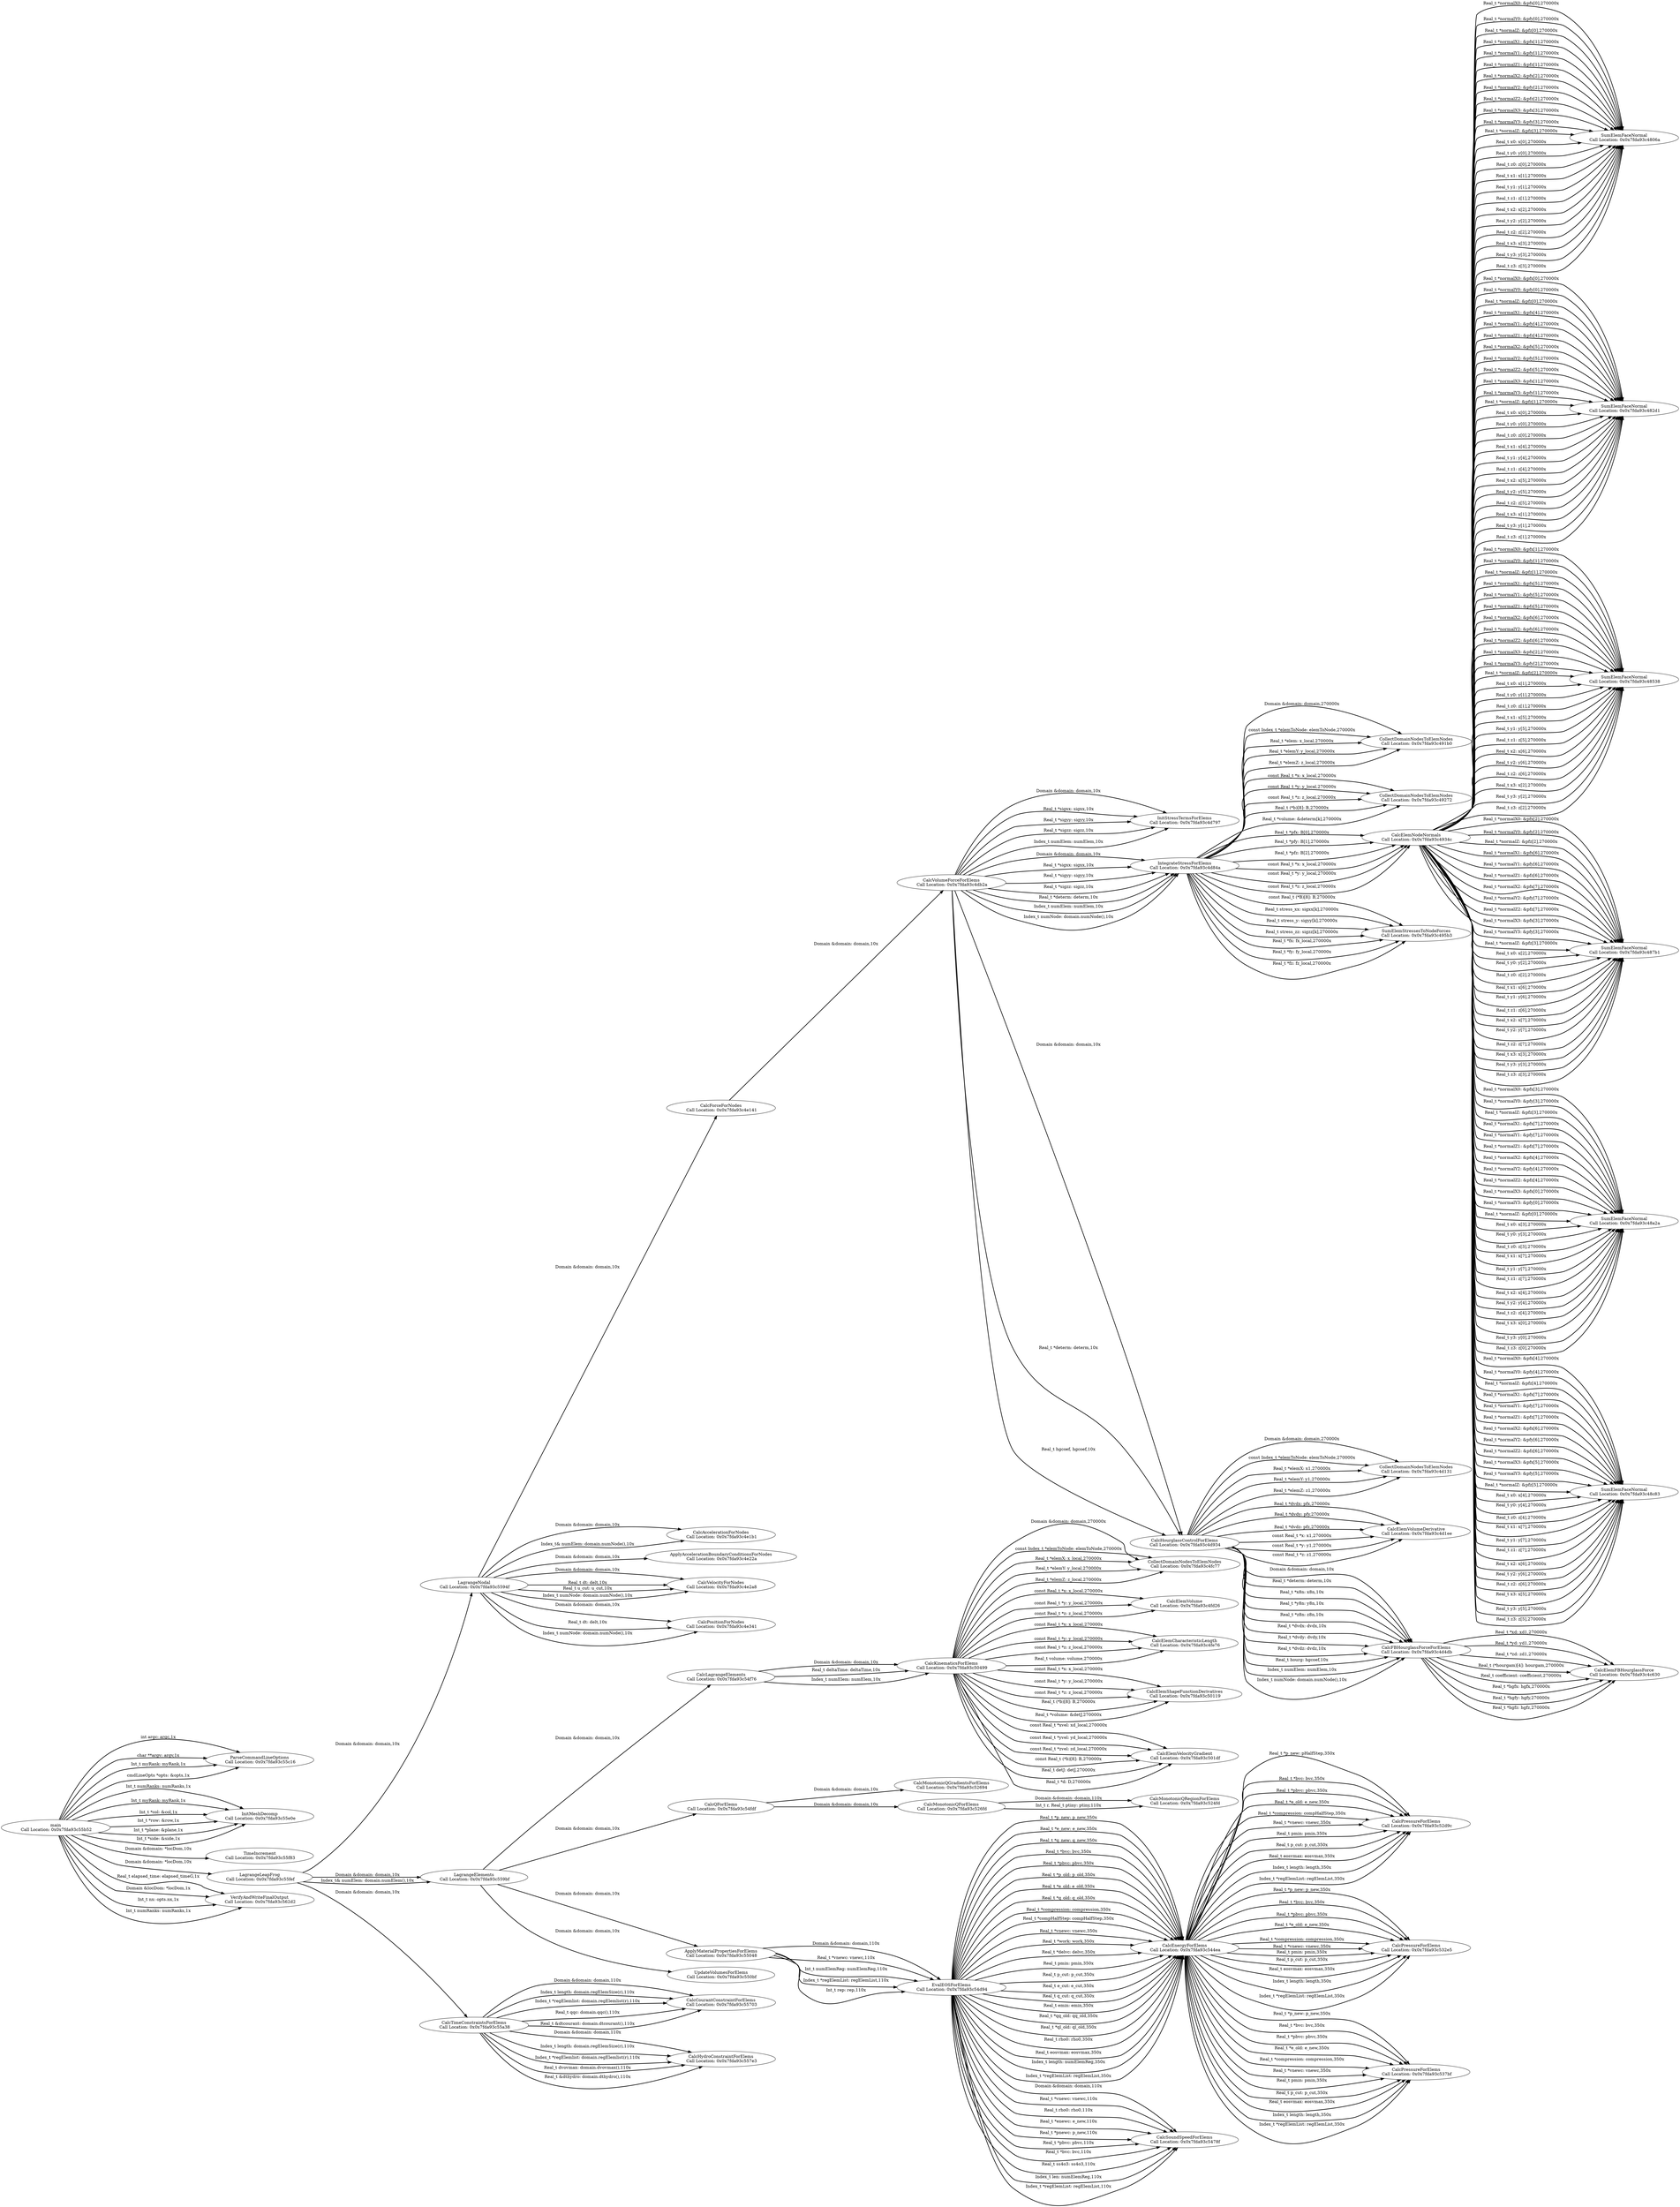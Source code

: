 digraph ContextTree {
rankdir="LR"
main0x7ffff2170eb0[label="main\n Call Location: 0x0x7fda93c55b52"];
main0x7ffff2170eb0 -> ParseCommandLineOptions0x7ffff2170fd0[style=bold, label=" int argc: argc,1x"];
main0x7ffff2170eb0 -> ParseCommandLineOptions0x7ffff2170fd0[style=bold, label=" char **argv: argv,1x"];
main0x7ffff2170eb0 -> ParseCommandLineOptions0x7ffff2170fd0[style=bold, label=" Int_t myRank: myRank,1x"];
main0x7ffff2170eb0 -> ParseCommandLineOptions0x7ffff2170fd0[style=bold, label=" cmdLineOpts *opts: &opts,1x"];
main0x7ffff2170eb0 -> InitMeshDecomp0x7ffff2172250[style=bold, label=" Int_t numRanks: numRanks,1x"];
main0x7ffff2170eb0 -> InitMeshDecomp0x7ffff2172250[style=bold, label=" Int_t myRank: myRank,1x"];
main0x7ffff2170eb0 -> InitMeshDecomp0x7ffff2172250[style=bold, label=" Int_t *col: &col,1x"];
main0x7ffff2170eb0 -> InitMeshDecomp0x7ffff2172250[style=bold, label=" Int_t *row: &row,1x"];
main0x7ffff2170eb0 -> InitMeshDecomp0x7ffff2172250[style=bold, label=" Int_t *plane: &plane,1x"];
main0x7ffff2170eb0 -> InitMeshDecomp0x7ffff2172250[style=bold, label=" Int_t *side: &side,1x"];
main0x7ffff2170eb0 -> TimeIncrement0x7ffff2262ef0[style=bold, label=" Domain &domain: *locDom,10x"];
main0x7ffff2170eb0 -> LagrangeLeapFrog0x7ffff2262fe0[style=bold, label=" Domain &domain: *locDom,10x"];
main0x7ffff2170eb0 -> VerifyAndWriteFinalOutput0x7ffff22d3360[style=bold, label=" Real_t elapsed_time: elapsed_timeG,1x"];
main0x7ffff2170eb0 -> VerifyAndWriteFinalOutput0x7ffff22d3360[style=bold, label=" Domain &locDom: *locDom,1x"];
main0x7ffff2170eb0 -> VerifyAndWriteFinalOutput0x7ffff22d3360[style=bold, label=" Int_t nx: opts.nx,1x"];
main0x7ffff2170eb0 -> VerifyAndWriteFinalOutput0x7ffff22d3360[style=bold, label=" Int_t numRanks: numRanks,1x"];
ParseCommandLineOptions0x7ffff2170fd0[label="ParseCommandLineOptions\n Call Location: 0x0x7fda93c55c16"];
InitMeshDecomp0x7ffff2172250[label="InitMeshDecomp\n Call Location: 0x0x7fda93c55e0e"];
TimeIncrement0x7ffff2262ef0[label="TimeIncrement\n Call Location: 0x0x7fda93c55f83"];
LagrangeLeapFrog0x7ffff2262fe0[label="LagrangeLeapFrog\n Call Location: 0x0x7fda93c55fef"];
LagrangeLeapFrog0x7ffff2262fe0 -> LagrangeNodal0x7ffff2263120[style=bold, label=" Domain &domain: domain,10x"];
LagrangeLeapFrog0x7ffff2262fe0 -> LagrangeElements0x7ffff22688d0[style=bold, label=" Domain &domain: domain,10x"];
LagrangeLeapFrog0x7ffff2262fe0 -> LagrangeElements0x7ffff22688d0[style=bold, label=" Index_t& numElem: domain.numElem(),10x"];
LagrangeLeapFrog0x7ffff2262fe0 -> CalcTimeConstraintsForElems0x7ffff22d2d60[style=bold, label=" Domain &domain: domain,10x"];
LagrangeNodal0x7ffff2263120[label="LagrangeNodal\n Call Location: 0x0x7fda93c5594f"];
LagrangeNodal0x7ffff2263120 -> CalcForceForNodes0x7ffff2263220[style=bold, label=" Domain &domain: domain,10x"];
LagrangeNodal0x7ffff2263120 -> CalcAccelerationForNodes0x7ffff2268280[style=bold, label=" Domain &domain: domain,10x"];
LagrangeNodal0x7ffff2263120 -> CalcAccelerationForNodes0x7ffff2268280[style=bold, label=" Index_t& numElem: domain.numNode(),10x"];
LagrangeNodal0x7ffff2263120 -> ApplyAccelerationBoundaryConditionsForNodes0x7ffff2268430[style=bold, label=" Domain &domain: domain,10x"];
LagrangeNodal0x7ffff2263120 -> CalcVelocityForNodes0x7ffff2268550[style=bold, label=" Domain &domain: domain,10x"];
LagrangeNodal0x7ffff2263120 -> CalcVelocityForNodes0x7ffff2268550[style=bold, label=" Real_t dt: delt,10x"];
LagrangeNodal0x7ffff2263120 -> CalcVelocityForNodes0x7ffff2268550[style=bold, label=" Real_t u_cut: u_cut,10x"];
LagrangeNodal0x7ffff2263120 -> CalcVelocityForNodes0x7ffff2268550[style=bold, label=" Index_t numNode: domain.numNode(),10x"];
LagrangeNodal0x7ffff2263120 -> CalcPositionForNodes0x7ffff2268700[style=bold, label=" Domain &domain: domain,10x"];
LagrangeNodal0x7ffff2263120 -> CalcPositionForNodes0x7ffff2268700[style=bold, label=" Real_t dt: delt,10x"];
LagrangeNodal0x7ffff2263120 -> CalcPositionForNodes0x7ffff2268700[style=bold, label=" Index_t numNode: domain.numNode(),10x"];
CalcForceForNodes0x7ffff2263220[label="CalcForceForNodes\n Call Location: 0x0x7fda93c4e141"];
CalcForceForNodes0x7ffff2263220 -> CalcVolumeForceForElems0x7ffff2263380[style=bold, label=" Domain &domain: domain,10x"];
CalcVolumeForceForElems0x7ffff2263380[label="CalcVolumeForceForElems\n Call Location: 0x0x7fda93c4db2a"];
CalcVolumeForceForElems0x7ffff2263380 -> InitStressTermsForElems0x7ffff22634e0[style=bold, label=" Domain &domain: domain,10x"];
CalcVolumeForceForElems0x7ffff2263380 -> InitStressTermsForElems0x7ffff22634e0[style=bold, label=" Real_t *sigxx: sigxx,10x"];
CalcVolumeForceForElems0x7ffff2263380 -> InitStressTermsForElems0x7ffff22634e0[style=bold, label=" Real_t *sigyy: sigyy,10x"];
CalcVolumeForceForElems0x7ffff2263380 -> InitStressTermsForElems0x7ffff22634e0[style=bold, label=" Real_t *sigzz: sigzz,10x"];
CalcVolumeForceForElems0x7ffff2263380 -> InitStressTermsForElems0x7ffff22634e0[style=bold, label=" Index_t numElem: numElem,10x"];
CalcVolumeForceForElems0x7ffff2263380 -> IntegrateStressForElems0x7ffff2263830[style=bold, label=" Domain &domain: domain,10x"];
CalcVolumeForceForElems0x7ffff2263380 -> IntegrateStressForElems0x7ffff2263830[style=bold, label=" Real_t *sigxx: sigxx,10x"];
CalcVolumeForceForElems0x7ffff2263380 -> IntegrateStressForElems0x7ffff2263830[style=bold, label=" Real_t *sigyy: sigyy,10x"];
CalcVolumeForceForElems0x7ffff2263380 -> IntegrateStressForElems0x7ffff2263830[style=bold, label=" Real_t *sigzz: sigzz,10x"];
CalcVolumeForceForElems0x7ffff2263380 -> IntegrateStressForElems0x7ffff2263830[style=bold, label=" Real_t *determ: determ,10x"];
CalcVolumeForceForElems0x7ffff2263380 -> IntegrateStressForElems0x7ffff2263830[style=bold, label=" Index_t numElem: numElem,10x"];
CalcVolumeForceForElems0x7ffff2263380 -> IntegrateStressForElems0x7ffff2263830[style=bold, label=" Index_t numNode: domain.numNode(),10x"];
CalcVolumeForceForElems0x7ffff2263380 -> CalcHourglassControlForElems0x7ffff2267630[style=bold, label=" Domain &domain: domain,10x"];
CalcVolumeForceForElems0x7ffff2263380 -> CalcHourglassControlForElems0x7ffff2267630[style=bold, label=" Real_t *determ: determ,10x"];
CalcVolumeForceForElems0x7ffff2263380 -> CalcHourglassControlForElems0x7ffff2267630[style=bold, label=" Real_t hgcoef, hgcoef,10x"];
InitStressTermsForElems0x7ffff22634e0[label="InitStressTermsForElems\n Call Location: 0x0x7fda93c4d797"];
IntegrateStressForElems0x7ffff2263830[label="IntegrateStressForElems\n Call Location: 0x0x7fda93c4d84a"];
IntegrateStressForElems0x7ffff2263830 -> CollectDomainNodesToElemNodes0x7ffff2263bf0[style=bold, label=" Domain &domain: domain,270000x"];
IntegrateStressForElems0x7ffff2263830 -> CollectDomainNodesToElemNodes0x7ffff2263bf0[style=bold, label=" const Index_t *elemToNode: elemToNode,270000x"];
IntegrateStressForElems0x7ffff2263830 -> CollectDomainNodesToElemNodes0x7ffff2263bf0[style=bold, label=" Real_t *elem: x_local,270000x"];
IntegrateStressForElems0x7ffff2263830 -> CollectDomainNodesToElemNodes0x7ffff2263bf0[style=bold, label=" Real_t *elemY: y_local,270000x"];
IntegrateStressForElems0x7ffff2263830 -> CollectDomainNodesToElemNodes0x7ffff2263bf0[style=bold, label=" Real_t *elemZ: z_local,270000x"];
IntegrateStressForElems0x7ffff2263830 -> CollectDomainNodesToElemNodes0x7ffff2263ed0[style=bold, label=" const Real_t *x: x_local,270000x"];
IntegrateStressForElems0x7ffff2263830 -> CollectDomainNodesToElemNodes0x7ffff2263ed0[style=bold, label=" const Real_t *y: y_local,270000x"];
IntegrateStressForElems0x7ffff2263830 -> CollectDomainNodesToElemNodes0x7ffff2263ed0[style=bold, label=" const Real_t *z: z_local,270000x"];
IntegrateStressForElems0x7ffff2263830 -> CollectDomainNodesToElemNodes0x7ffff2263ed0[style=bold, label=" Real_t (*b)[8]: B,270000x"];
IntegrateStressForElems0x7ffff2263830 -> CollectDomainNodesToElemNodes0x7ffff2263ed0[style=bold, label=" Real_t *volume: &determ[k],270000x"];
IntegrateStressForElems0x7ffff2263830 -> CalcElemNodeNormals0x7ffff22641a0[style=bold, label=" Real_t *pfx: B[0],270000x"];
IntegrateStressForElems0x7ffff2263830 -> CalcElemNodeNormals0x7ffff22641a0[style=bold, label=" Real_t *pfy: B[1],270000x"];
IntegrateStressForElems0x7ffff2263830 -> CalcElemNodeNormals0x7ffff22641a0[style=bold, label=" Real_t *pfz: B[2],270000x"];
IntegrateStressForElems0x7ffff2263830 -> CalcElemNodeNormals0x7ffff22641a0[style=bold, label=" const Real_t *x: x_local,270000x"];
IntegrateStressForElems0x7ffff2263830 -> CalcElemNodeNormals0x7ffff22641a0[style=bold, label=" const Real_t *y: y_local,270000x"];
IntegrateStressForElems0x7ffff2263830 -> CalcElemNodeNormals0x7ffff22641a0[style=bold, label=" const Real_t *z: z_local,270000x"];
IntegrateStressForElems0x7ffff2263830 -> SumElemStressesToNodeForces0x7ffff2267470[style=bold, label=" const Real_t (*B)[8]: B,270000x"];
IntegrateStressForElems0x7ffff2263830 -> SumElemStressesToNodeForces0x7ffff2267470[style=bold, label=" Real_t stress_xx: sigxx[k],270000x"];
IntegrateStressForElems0x7ffff2263830 -> SumElemStressesToNodeForces0x7ffff2267470[style=bold, label=" Real_t stress_y: sigyy[k],270000x"];
IntegrateStressForElems0x7ffff2263830 -> SumElemStressesToNodeForces0x7ffff2267470[style=bold, label=" Real_t stress_zz: sigzz[k],270000x"];
IntegrateStressForElems0x7ffff2263830 -> SumElemStressesToNodeForces0x7ffff2267470[style=bold, label=" Real_t *fx: fx_local,270000x"];
IntegrateStressForElems0x7ffff2263830 -> SumElemStressesToNodeForces0x7ffff2267470[style=bold, label=" Real_t *fy: fy_local,270000x"];
IntegrateStressForElems0x7ffff2263830 -> SumElemStressesToNodeForces0x7ffff2267470[style=bold, label=" Real_t *fz: fz_local,270000x"];
CollectDomainNodesToElemNodes0x7ffff2263bf0[label="CollectDomainNodesToElemNodes\n Call Location: 0x0x7fda93c491b0"];
CollectDomainNodesToElemNodes0x7ffff2263ed0[label="CollectDomainNodesToElemNodes\n Call Location: 0x0x7fda93c49272"];
CalcElemNodeNormals0x7ffff22641a0[label="CalcElemNodeNormals\n Call Location: 0x0x7fda93c4934c"];
CalcElemNodeNormals0x7ffff22641a0 -> SumElemFaceNormal0x7ffff2264460[style=bold, label=" Real_t *normalX0: &pfx[0],270000x"];
CalcElemNodeNormals0x7ffff22641a0 -> SumElemFaceNormal0x7ffff2264460[style=bold, label=" Real_t *normalY0: &pfy[0],270000x"];
CalcElemNodeNormals0x7ffff22641a0 -> SumElemFaceNormal0x7ffff2264460[style=bold, label=" Real_t *normalZ: &pfz[0],270000x"];
CalcElemNodeNormals0x7ffff22641a0 -> SumElemFaceNormal0x7ffff2264460[style=bold, label=" Real_t *normalX1: &pfx[1],270000x"];
CalcElemNodeNormals0x7ffff22641a0 -> SumElemFaceNormal0x7ffff2264460[style=bold, label=" Real_t *normalY1: &pfy[1],270000x"];
CalcElemNodeNormals0x7ffff22641a0 -> SumElemFaceNormal0x7ffff2264460[style=bold, label=" Real_t *normalZ1: &pfz[1],270000x"];
CalcElemNodeNormals0x7ffff22641a0 -> SumElemFaceNormal0x7ffff2264460[style=bold, label=" Real_t *normalX2: &pfx[2],270000x"];
CalcElemNodeNormals0x7ffff22641a0 -> SumElemFaceNormal0x7ffff2264460[style=bold, label=" Real_t *normalY2: &pfy[2],270000x"];
CalcElemNodeNormals0x7ffff22641a0 -> SumElemFaceNormal0x7ffff2264460[style=bold, label=" Real_t *normalZ2: &pfz[2],270000x"];
CalcElemNodeNormals0x7ffff22641a0 -> SumElemFaceNormal0x7ffff2264460[style=bold, label=" Real_t *normalX3: &pfx[3],270000x"];
CalcElemNodeNormals0x7ffff22641a0 -> SumElemFaceNormal0x7ffff2264460[style=bold, label=" Real_t *normalY3: &pfy[3],270000x"];
CalcElemNodeNormals0x7ffff22641a0 -> SumElemFaceNormal0x7ffff2264460[style=bold, label=" Real_t *normalZ: &pfz[3],270000x"];
CalcElemNodeNormals0x7ffff22641a0 -> SumElemFaceNormal0x7ffff2264460[style=bold, label=" Real_t x0: x[0],270000x"];
CalcElemNodeNormals0x7ffff22641a0 -> SumElemFaceNormal0x7ffff2264460[style=bold, label=" Real_t y0: y[0],270000x"];
CalcElemNodeNormals0x7ffff22641a0 -> SumElemFaceNormal0x7ffff2264460[style=bold, label=" Real_t z0: z[0],270000x"];
CalcElemNodeNormals0x7ffff22641a0 -> SumElemFaceNormal0x7ffff2264460[style=bold, label=" Real_t x1: x[1],270000x"];
CalcElemNodeNormals0x7ffff22641a0 -> SumElemFaceNormal0x7ffff2264460[style=bold, label=" Real_t y1: y[1],270000x"];
CalcElemNodeNormals0x7ffff22641a0 -> SumElemFaceNormal0x7ffff2264460[style=bold, label=" Real_t z1: z[1],270000x"];
CalcElemNodeNormals0x7ffff22641a0 -> SumElemFaceNormal0x7ffff2264460[style=bold, label=" Real_t x2: x[2],270000x"];
CalcElemNodeNormals0x7ffff22641a0 -> SumElemFaceNormal0x7ffff2264460[style=bold, label=" Real_t y2: y[2],270000x"];
CalcElemNodeNormals0x7ffff22641a0 -> SumElemFaceNormal0x7ffff2264460[style=bold, label=" Real_t z2: z[2],270000x"];
CalcElemNodeNormals0x7ffff22641a0 -> SumElemFaceNormal0x7ffff2264460[style=bold, label=" Real_t x3: x[3],270000x"];
CalcElemNodeNormals0x7ffff22641a0 -> SumElemFaceNormal0x7ffff2264460[style=bold, label=" Real_t y3: y[3],270000x"];
CalcElemNodeNormals0x7ffff22641a0 -> SumElemFaceNormal0x7ffff2264460[style=bold, label=" Real_t z3: z[3],270000x"];
CalcElemNodeNormals0x7ffff22641a0 -> SumElemFaceNormal0x7ffff2264ef0[style=bold, label=" Real_t *normalX0: &pfx[0],270000x"];
CalcElemNodeNormals0x7ffff22641a0 -> SumElemFaceNormal0x7ffff2264ef0[style=bold, label=" Real_t *normalY0: &pfy[0],270000x"];
CalcElemNodeNormals0x7ffff22641a0 -> SumElemFaceNormal0x7ffff2264ef0[style=bold, label=" Real_t *normalZ: &pfz[0],270000x"];
CalcElemNodeNormals0x7ffff22641a0 -> SumElemFaceNormal0x7ffff2264ef0[style=bold, label=" Real_t *normalX1: &pfx[4],270000x"];
CalcElemNodeNormals0x7ffff22641a0 -> SumElemFaceNormal0x7ffff2264ef0[style=bold, label=" Real_t *normalY1: &pfy[4],270000x"];
CalcElemNodeNormals0x7ffff22641a0 -> SumElemFaceNormal0x7ffff2264ef0[style=bold, label=" Real_t *normalZ1: &pfz[4],270000x"];
CalcElemNodeNormals0x7ffff22641a0 -> SumElemFaceNormal0x7ffff2264ef0[style=bold, label=" Real_t *normalX2: &pfx[5],270000x"];
CalcElemNodeNormals0x7ffff22641a0 -> SumElemFaceNormal0x7ffff2264ef0[style=bold, label=" Real_t *normalY2: &pfy[5],270000x"];
CalcElemNodeNormals0x7ffff22641a0 -> SumElemFaceNormal0x7ffff2264ef0[style=bold, label=" Real_t *normalZ2: &pfz[5],270000x"];
CalcElemNodeNormals0x7ffff22641a0 -> SumElemFaceNormal0x7ffff2264ef0[style=bold, label=" Real_t *normalX3: &pfx[1],270000x"];
CalcElemNodeNormals0x7ffff22641a0 -> SumElemFaceNormal0x7ffff2264ef0[style=bold, label=" Real_t *normalY3: &pfy[1],270000x"];
CalcElemNodeNormals0x7ffff22641a0 -> SumElemFaceNormal0x7ffff2264ef0[style=bold, label=" Real_t *normalZ: &pfz[1],270000x"];
CalcElemNodeNormals0x7ffff22641a0 -> SumElemFaceNormal0x7ffff2264ef0[style=bold, label=" Real_t x0: x[0],270000x"];
CalcElemNodeNormals0x7ffff22641a0 -> SumElemFaceNormal0x7ffff2264ef0[style=bold, label=" Real_t y0: y[0],270000x"];
CalcElemNodeNormals0x7ffff22641a0 -> SumElemFaceNormal0x7ffff2264ef0[style=bold, label=" Real_t z0: z[0],270000x"];
CalcElemNodeNormals0x7ffff22641a0 -> SumElemFaceNormal0x7ffff2264ef0[style=bold, label=" Real_t x1: x[4],270000x"];
CalcElemNodeNormals0x7ffff22641a0 -> SumElemFaceNormal0x7ffff2264ef0[style=bold, label=" Real_t y1: y[4],270000x"];
CalcElemNodeNormals0x7ffff22641a0 -> SumElemFaceNormal0x7ffff2264ef0[style=bold, label=" Real_t z1: z[4],270000x"];
CalcElemNodeNormals0x7ffff22641a0 -> SumElemFaceNormal0x7ffff2264ef0[style=bold, label=" Real_t x2: x[5],270000x"];
CalcElemNodeNormals0x7ffff22641a0 -> SumElemFaceNormal0x7ffff2264ef0[style=bold, label=" Real_t y2: y[5],270000x"];
CalcElemNodeNormals0x7ffff22641a0 -> SumElemFaceNormal0x7ffff2264ef0[style=bold, label=" Real_t z2: z[5],270000x"];
CalcElemNodeNormals0x7ffff22641a0 -> SumElemFaceNormal0x7ffff2264ef0[style=bold, label=" Real_t x3: x[1],270000x"];
CalcElemNodeNormals0x7ffff22641a0 -> SumElemFaceNormal0x7ffff2264ef0[style=bold, label=" Real_t y3: y[1],270000x"];
CalcElemNodeNormals0x7ffff22641a0 -> SumElemFaceNormal0x7ffff2264ef0[style=bold, label=" Real_t z3: z[1],270000x"];
CalcElemNodeNormals0x7ffff22641a0 -> SumElemFaceNormal0x7ffff2265630[style=bold, label=" Real_t *normalX0: &pfx[1],270000x"];
CalcElemNodeNormals0x7ffff22641a0 -> SumElemFaceNormal0x7ffff2265630[style=bold, label=" Real_t *normalY0: &pfy[1],270000x"];
CalcElemNodeNormals0x7ffff22641a0 -> SumElemFaceNormal0x7ffff2265630[style=bold, label=" Real_t *normalZ: &pfz[1],270000x"];
CalcElemNodeNormals0x7ffff22641a0 -> SumElemFaceNormal0x7ffff2265630[style=bold, label=" Real_t *normalX1: &pfx[5],270000x"];
CalcElemNodeNormals0x7ffff22641a0 -> SumElemFaceNormal0x7ffff2265630[style=bold, label=" Real_t *normalY1: &pfy[5],270000x"];
CalcElemNodeNormals0x7ffff22641a0 -> SumElemFaceNormal0x7ffff2265630[style=bold, label=" Real_t *normalZ1: &pfz[5],270000x"];
CalcElemNodeNormals0x7ffff22641a0 -> SumElemFaceNormal0x7ffff2265630[style=bold, label=" Real_t *normalX2: &pfx[6],270000x"];
CalcElemNodeNormals0x7ffff22641a0 -> SumElemFaceNormal0x7ffff2265630[style=bold, label=" Real_t *normalY2: &pfy[6],270000x"];
CalcElemNodeNormals0x7ffff22641a0 -> SumElemFaceNormal0x7ffff2265630[style=bold, label=" Real_t *normalZ2: &pfz[6],270000x"];
CalcElemNodeNormals0x7ffff22641a0 -> SumElemFaceNormal0x7ffff2265630[style=bold, label=" Real_t *normalX3: &pfx[2],270000x"];
CalcElemNodeNormals0x7ffff22641a0 -> SumElemFaceNormal0x7ffff2265630[style=bold, label=" Real_t *normalY3: &pfy[2],270000x"];
CalcElemNodeNormals0x7ffff22641a0 -> SumElemFaceNormal0x7ffff2265630[style=bold, label=" Real_t *normalZ: &pfz[2],270000x"];
CalcElemNodeNormals0x7ffff22641a0 -> SumElemFaceNormal0x7ffff2265630[style=bold, label=" Real_t x0: x[1],270000x"];
CalcElemNodeNormals0x7ffff22641a0 -> SumElemFaceNormal0x7ffff2265630[style=bold, label=" Real_t y0: y[1],270000x"];
CalcElemNodeNormals0x7ffff22641a0 -> SumElemFaceNormal0x7ffff2265630[style=bold, label=" Real_t z0: z[1],270000x"];
CalcElemNodeNormals0x7ffff22641a0 -> SumElemFaceNormal0x7ffff2265630[style=bold, label=" Real_t x1: x[5],270000x"];
CalcElemNodeNormals0x7ffff22641a0 -> SumElemFaceNormal0x7ffff2265630[style=bold, label=" Real_t y1: y[5],270000x"];
CalcElemNodeNormals0x7ffff22641a0 -> SumElemFaceNormal0x7ffff2265630[style=bold, label=" Real_t z1: z[5],270000x"];
CalcElemNodeNormals0x7ffff22641a0 -> SumElemFaceNormal0x7ffff2265630[style=bold, label=" Real_t x2: x[6],270000x"];
CalcElemNodeNormals0x7ffff22641a0 -> SumElemFaceNormal0x7ffff2265630[style=bold, label=" Real_t y2: y[6],270000x"];
CalcElemNodeNormals0x7ffff22641a0 -> SumElemFaceNormal0x7ffff2265630[style=bold, label=" Real_t z2: z[6],270000x"];
CalcElemNodeNormals0x7ffff22641a0 -> SumElemFaceNormal0x7ffff2265630[style=bold, label=" Real_t x3: x[2],270000x"];
CalcElemNodeNormals0x7ffff22641a0 -> SumElemFaceNormal0x7ffff2265630[style=bold, label=" Real_t y3: y[2],270000x"];
CalcElemNodeNormals0x7ffff22641a0 -> SumElemFaceNormal0x7ffff2265630[style=bold, label=" Real_t z3: z[2],270000x"];
CalcElemNodeNormals0x7ffff22641a0 -> SumElemFaceNormal0x7ffff2265d70[style=bold, label=" Real_t *normalX0: &pfx[2],270000x"];
CalcElemNodeNormals0x7ffff22641a0 -> SumElemFaceNormal0x7ffff2265d70[style=bold, label=" Real_t *normalY0: &pfy[2],270000x"];
CalcElemNodeNormals0x7ffff22641a0 -> SumElemFaceNormal0x7ffff2265d70[style=bold, label=" Real_t *normalZ: &pfz[2],270000x"];
CalcElemNodeNormals0x7ffff22641a0 -> SumElemFaceNormal0x7ffff2265d70[style=bold, label=" Real_t *normalX1: &pfx[6],270000x"];
CalcElemNodeNormals0x7ffff22641a0 -> SumElemFaceNormal0x7ffff2265d70[style=bold, label=" Real_t *normalY1: &pfy[6],270000x"];
CalcElemNodeNormals0x7ffff22641a0 -> SumElemFaceNormal0x7ffff2265d70[style=bold, label=" Real_t *normalZ1: &pfz[6],270000x"];
CalcElemNodeNormals0x7ffff22641a0 -> SumElemFaceNormal0x7ffff2265d70[style=bold, label=" Real_t *normalX2: &pfx[7],270000x"];
CalcElemNodeNormals0x7ffff22641a0 -> SumElemFaceNormal0x7ffff2265d70[style=bold, label=" Real_t *normalY2: &pfy[7],270000x"];
CalcElemNodeNormals0x7ffff22641a0 -> SumElemFaceNormal0x7ffff2265d70[style=bold, label=" Real_t *normalZ2: &pfz[7],270000x"];
CalcElemNodeNormals0x7ffff22641a0 -> SumElemFaceNormal0x7ffff2265d70[style=bold, label=" Real_t *normalX3: &pfx[3],270000x"];
CalcElemNodeNormals0x7ffff22641a0 -> SumElemFaceNormal0x7ffff2265d70[style=bold, label=" Real_t *normalY3: &pfy[3],270000x"];
CalcElemNodeNormals0x7ffff22641a0 -> SumElemFaceNormal0x7ffff2265d70[style=bold, label=" Real_t *normalZ: &pfz[3],270000x"];
CalcElemNodeNormals0x7ffff22641a0 -> SumElemFaceNormal0x7ffff2265d70[style=bold, label=" Real_t x0: x[2],270000x"];
CalcElemNodeNormals0x7ffff22641a0 -> SumElemFaceNormal0x7ffff2265d70[style=bold, label=" Real_t y0: y[2],270000x"];
CalcElemNodeNormals0x7ffff22641a0 -> SumElemFaceNormal0x7ffff2265d70[style=bold, label=" Real_t z0: z[2],270000x"];
CalcElemNodeNormals0x7ffff22641a0 -> SumElemFaceNormal0x7ffff2265d70[style=bold, label=" Real_t x1: x[6],270000x"];
CalcElemNodeNormals0x7ffff22641a0 -> SumElemFaceNormal0x7ffff2265d70[style=bold, label=" Real_t y1: y[6],270000x"];
CalcElemNodeNormals0x7ffff22641a0 -> SumElemFaceNormal0x7ffff2265d70[style=bold, label=" Real_t z1: z[6],270000x"];
CalcElemNodeNormals0x7ffff22641a0 -> SumElemFaceNormal0x7ffff2265d70[style=bold, label=" Real_t x2: x[7],270000x"];
CalcElemNodeNormals0x7ffff22641a0 -> SumElemFaceNormal0x7ffff2265d70[style=bold, label=" Real_t y2: y[7],270000x"];
CalcElemNodeNormals0x7ffff22641a0 -> SumElemFaceNormal0x7ffff2265d70[style=bold, label=" Real_t z2: z[7],270000x"];
CalcElemNodeNormals0x7ffff22641a0 -> SumElemFaceNormal0x7ffff2265d70[style=bold, label=" Real_t x3: x[3],270000x"];
CalcElemNodeNormals0x7ffff22641a0 -> SumElemFaceNormal0x7ffff2265d70[style=bold, label=" Real_t y3: y[3],270000x"];
CalcElemNodeNormals0x7ffff22641a0 -> SumElemFaceNormal0x7ffff2265d70[style=bold, label=" Real_t z3: z[3],270000x"];
CalcElemNodeNormals0x7ffff22641a0 -> SumElemFaceNormal0x7ffff22664e0[style=bold, label=" Real_t *normalX0: &pfx[3],270000x"];
CalcElemNodeNormals0x7ffff22641a0 -> SumElemFaceNormal0x7ffff22664e0[style=bold, label=" Real_t *normalY0: &pfy[3],270000x"];
CalcElemNodeNormals0x7ffff22641a0 -> SumElemFaceNormal0x7ffff22664e0[style=bold, label=" Real_t *normalZ: &pfz[3],270000x"];
CalcElemNodeNormals0x7ffff22641a0 -> SumElemFaceNormal0x7ffff22664e0[style=bold, label=" Real_t *normalX1: &pfx[7],270000x"];
CalcElemNodeNormals0x7ffff22641a0 -> SumElemFaceNormal0x7ffff22664e0[style=bold, label=" Real_t *normalY1: &pfy[7],270000x"];
CalcElemNodeNormals0x7ffff22641a0 -> SumElemFaceNormal0x7ffff22664e0[style=bold, label=" Real_t *normalZ1: &pfz[7],270000x"];
CalcElemNodeNormals0x7ffff22641a0 -> SumElemFaceNormal0x7ffff22664e0[style=bold, label=" Real_t *normalX2: &pfx[4],270000x"];
CalcElemNodeNormals0x7ffff22641a0 -> SumElemFaceNormal0x7ffff22664e0[style=bold, label=" Real_t *normalY2: &pfy[4],270000x"];
CalcElemNodeNormals0x7ffff22641a0 -> SumElemFaceNormal0x7ffff22664e0[style=bold, label=" Real_t *normalZ2: &pfz[4],270000x"];
CalcElemNodeNormals0x7ffff22641a0 -> SumElemFaceNormal0x7ffff22664e0[style=bold, label=" Real_t *normalX3: &pfx[0],270000x"];
CalcElemNodeNormals0x7ffff22641a0 -> SumElemFaceNormal0x7ffff22664e0[style=bold, label=" Real_t *normalY3: &pfy[0],270000x"];
CalcElemNodeNormals0x7ffff22641a0 -> SumElemFaceNormal0x7ffff22664e0[style=bold, label=" Real_t *normalZ: &pfz[0],270000x"];
CalcElemNodeNormals0x7ffff22641a0 -> SumElemFaceNormal0x7ffff22664e0[style=bold, label=" Real_t x0: x[3],270000x"];
CalcElemNodeNormals0x7ffff22641a0 -> SumElemFaceNormal0x7ffff22664e0[style=bold, label=" Real_t y0: y[3],270000x"];
CalcElemNodeNormals0x7ffff22641a0 -> SumElemFaceNormal0x7ffff22664e0[style=bold, label=" Real_t z0: z[3],270000x"];
CalcElemNodeNormals0x7ffff22641a0 -> SumElemFaceNormal0x7ffff22664e0[style=bold, label=" Real_t x1: x[7],270000x"];
CalcElemNodeNormals0x7ffff22641a0 -> SumElemFaceNormal0x7ffff22664e0[style=bold, label=" Real_t y1: y[7],270000x"];
CalcElemNodeNormals0x7ffff22641a0 -> SumElemFaceNormal0x7ffff22664e0[style=bold, label=" Real_t z1: z[7],270000x"];
CalcElemNodeNormals0x7ffff22641a0 -> SumElemFaceNormal0x7ffff22664e0[style=bold, label=" Real_t x2: x[4],270000x"];
CalcElemNodeNormals0x7ffff22641a0 -> SumElemFaceNormal0x7ffff22664e0[style=bold, label=" Real_t y2: y[4],270000x"];
CalcElemNodeNormals0x7ffff22641a0 -> SumElemFaceNormal0x7ffff22664e0[style=bold, label=" Real_t z2: z[4],270000x"];
CalcElemNodeNormals0x7ffff22641a0 -> SumElemFaceNormal0x7ffff22664e0[style=bold, label=" Real_t x3: x[0],270000x"];
CalcElemNodeNormals0x7ffff22641a0 -> SumElemFaceNormal0x7ffff22664e0[style=bold, label=" Real_t y3: y[0],270000x"];
CalcElemNodeNormals0x7ffff22641a0 -> SumElemFaceNormal0x7ffff22664e0[style=bold, label=" Real_t z3: z[0],270000x"];
CalcElemNodeNormals0x7ffff22641a0 -> SumElemFaceNormal0x7ffff2266d30[style=bold, label=" Real_t *normalX0: &pfx[4],270000x"];
CalcElemNodeNormals0x7ffff22641a0 -> SumElemFaceNormal0x7ffff2266d30[style=bold, label=" Real_t *normalY0: &pfy[4],270000x"];
CalcElemNodeNormals0x7ffff22641a0 -> SumElemFaceNormal0x7ffff2266d30[style=bold, label=" Real_t *normalZ: &pfz[4],270000x"];
CalcElemNodeNormals0x7ffff22641a0 -> SumElemFaceNormal0x7ffff2266d30[style=bold, label=" Real_t *normalX1: &pfx[7],270000x"];
CalcElemNodeNormals0x7ffff22641a0 -> SumElemFaceNormal0x7ffff2266d30[style=bold, label=" Real_t *normalY1: &pfy[7],270000x"];
CalcElemNodeNormals0x7ffff22641a0 -> SumElemFaceNormal0x7ffff2266d30[style=bold, label=" Real_t *normalZ1: &pfz[7],270000x"];
CalcElemNodeNormals0x7ffff22641a0 -> SumElemFaceNormal0x7ffff2266d30[style=bold, label=" Real_t *normalX2: &pfx[6],270000x"];
CalcElemNodeNormals0x7ffff22641a0 -> SumElemFaceNormal0x7ffff2266d30[style=bold, label=" Real_t *normalY2: &pfy[6],270000x"];
CalcElemNodeNormals0x7ffff22641a0 -> SumElemFaceNormal0x7ffff2266d30[style=bold, label=" Real_t *normalZ2: &pfz[6],270000x"];
CalcElemNodeNormals0x7ffff22641a0 -> SumElemFaceNormal0x7ffff2266d30[style=bold, label=" Real_t *normalX3: &pfx[5],270000x"];
CalcElemNodeNormals0x7ffff22641a0 -> SumElemFaceNormal0x7ffff2266d30[style=bold, label=" Real_t *normalY3: &pfy[5],270000x"];
CalcElemNodeNormals0x7ffff22641a0 -> SumElemFaceNormal0x7ffff2266d30[style=bold, label=" Real_t *normalZ: &pfz[5],270000x"];
CalcElemNodeNormals0x7ffff22641a0 -> SumElemFaceNormal0x7ffff2266d30[style=bold, label=" Real_t x0: x[4],270000x"];
CalcElemNodeNormals0x7ffff22641a0 -> SumElemFaceNormal0x7ffff2266d30[style=bold, label=" Real_t y0: y[4],270000x"];
CalcElemNodeNormals0x7ffff22641a0 -> SumElemFaceNormal0x7ffff2266d30[style=bold, label=" Real_t z0: z[4],270000x"];
CalcElemNodeNormals0x7ffff22641a0 -> SumElemFaceNormal0x7ffff2266d30[style=bold, label=" Real_t x1: x[7],270000x"];
CalcElemNodeNormals0x7ffff22641a0 -> SumElemFaceNormal0x7ffff2266d30[style=bold, label=" Real_t y1: y[7],270000x"];
CalcElemNodeNormals0x7ffff22641a0 -> SumElemFaceNormal0x7ffff2266d30[style=bold, label=" Real_t z1: z[7],270000x"];
CalcElemNodeNormals0x7ffff22641a0 -> SumElemFaceNormal0x7ffff2266d30[style=bold, label=" Real_t x2: x[6],270000x"];
CalcElemNodeNormals0x7ffff22641a0 -> SumElemFaceNormal0x7ffff2266d30[style=bold, label=" Real_t y2: y[6],270000x"];
CalcElemNodeNormals0x7ffff22641a0 -> SumElemFaceNormal0x7ffff2266d30[style=bold, label=" Real_t z2: z[6],270000x"];
CalcElemNodeNormals0x7ffff22641a0 -> SumElemFaceNormal0x7ffff2266d30[style=bold, label=" Real_t x3: x[5],270000x"];
CalcElemNodeNormals0x7ffff22641a0 -> SumElemFaceNormal0x7ffff2266d30[style=bold, label=" Real_t y3: y[5],270000x"];
CalcElemNodeNormals0x7ffff22641a0 -> SumElemFaceNormal0x7ffff2266d30[style=bold, label=" Real_t z3: z[5],270000x"];
SumElemFaceNormal0x7ffff2264460[label="SumElemFaceNormal\n Call Location: 0x0x7fda93c4806a"];
SumElemFaceNormal0x7ffff2264ef0[label="SumElemFaceNormal\n Call Location: 0x0x7fda93c482d1"];
SumElemFaceNormal0x7ffff2265630[label="SumElemFaceNormal\n Call Location: 0x0x7fda93c48538"];
SumElemFaceNormal0x7ffff2265d70[label="SumElemFaceNormal\n Call Location: 0x0x7fda93c487b1"];
SumElemFaceNormal0x7ffff22664e0[label="SumElemFaceNormal\n Call Location: 0x0x7fda93c48a2a"];
SumElemFaceNormal0x7ffff2266d30[label="SumElemFaceNormal\n Call Location: 0x0x7fda93c48c83"];
SumElemStressesToNodeForces0x7ffff2267470[label="SumElemStressesToNodeForces\n Call Location: 0x0x7fda93c495b3"];
CalcHourglassControlForElems0x7ffff2267630[label="CalcHourglassControlForElems\n Call Location: 0x0x7fda93c4d934"];
CalcHourglassControlForElems0x7ffff2267630 -> CollectDomainNodesToElemNodes0x7ffff22677b0[style=bold, label=" Domain &domain: domain,270000x"];
CalcHourglassControlForElems0x7ffff2267630 -> CollectDomainNodesToElemNodes0x7ffff22677b0[style=bold, label=" const Index_t *elemToNode: elemToNode,270000x"];
CalcHourglassControlForElems0x7ffff2267630 -> CollectDomainNodesToElemNodes0x7ffff22677b0[style=bold, label=" Real_t *elemX: x1,270000x"];
CalcHourglassControlForElems0x7ffff2267630 -> CollectDomainNodesToElemNodes0x7ffff22677b0[style=bold, label=" Real_t *elemY: y1,270000x"];
CalcHourglassControlForElems0x7ffff2267630 -> CollectDomainNodesToElemNodes0x7ffff22677b0[style=bold, label=" Real_t *elemZ: z1,270000x"];
CalcHourglassControlForElems0x7ffff2267630 -> CalcElemVolumeDerivative0x7ffff2267a90[style=bold, label=" Real_t *dvdx: pfx,270000x"];
CalcHourglassControlForElems0x7ffff2267630 -> CalcElemVolumeDerivative0x7ffff2267a90[style=bold, label=" Real_t *dvdy: pfy,270000x"];
CalcHourglassControlForElems0x7ffff2267630 -> CalcElemVolumeDerivative0x7ffff2267a90[style=bold, label=" Real_t *dvdz: pfz,270000x"];
CalcHourglassControlForElems0x7ffff2267630 -> CalcElemVolumeDerivative0x7ffff2267a90[style=bold, label=" const Real_t *x: x1,270000x"];
CalcHourglassControlForElems0x7ffff2267630 -> CalcElemVolumeDerivative0x7ffff2267a90[style=bold, label=" const Real_t *y: y1,270000x"];
CalcHourglassControlForElems0x7ffff2267630 -> CalcElemVolumeDerivative0x7ffff2267a90[style=bold, label=" const Real_t *z: z1,270000x"];
CalcHourglassControlForElems0x7ffff2267630 -> CalcFBHourglassForceForElems0x7ffff2267d20[style=bold, label=" Domain &domain: domain,10x"];
CalcHourglassControlForElems0x7ffff2267630 -> CalcFBHourglassForceForElems0x7ffff2267d20[style=bold, label=" Real_t *determ: determ,10x"];
CalcHourglassControlForElems0x7ffff2267630 -> CalcFBHourglassForceForElems0x7ffff2267d20[style=bold, label=" Real_t *x8n: x8n,10x"];
CalcHourglassControlForElems0x7ffff2267630 -> CalcFBHourglassForceForElems0x7ffff2267d20[style=bold, label=" Real_t *y8n: y8n,10x"];
CalcHourglassControlForElems0x7ffff2267630 -> CalcFBHourglassForceForElems0x7ffff2267d20[style=bold, label=" Real_t *z8n: z8n,10x"];
CalcHourglassControlForElems0x7ffff2267630 -> CalcFBHourglassForceForElems0x7ffff2267d20[style=bold, label=" Real_t *dvdx: dvdx,10x"];
CalcHourglassControlForElems0x7ffff2267630 -> CalcFBHourglassForceForElems0x7ffff2267d20[style=bold, label=" Real_t *dvdy: dvdy,10x"];
CalcHourglassControlForElems0x7ffff2267630 -> CalcFBHourglassForceForElems0x7ffff2267d20[style=bold, label=" Real_t *dvdz: dvdz,10x"];
CalcHourglassControlForElems0x7ffff2267630 -> CalcFBHourglassForceForElems0x7ffff2267d20[style=bold, label=" Real_t hourg: hgcoef,10x"];
CalcHourglassControlForElems0x7ffff2267630 -> CalcFBHourglassForceForElems0x7ffff2267d20[style=bold, label=" Index_t numElem: numElem,10x"];
CalcHourglassControlForElems0x7ffff2267630 -> CalcFBHourglassForceForElems0x7ffff2267d20[style=bold, label=" Index_t numNode: domain.numNode(),10x"];
CollectDomainNodesToElemNodes0x7ffff22677b0[label="CollectDomainNodesToElemNodes\n Call Location: 0x0x7fda93c4d131"];
CalcElemVolumeDerivative0x7ffff2267a90[label="CalcElemVolumeDerivative\n Call Location: 0x0x7fda93c4d1ee"];
CalcFBHourglassForceForElems0x7ffff2267d20[label="CalcFBHourglassForceForElems\n Call Location: 0x0x7fda93c4d4db"];
CalcFBHourglassForceForElems0x7ffff2267d20 -> CalcElemFBHourglassForce0x7ffff22680d0[style=bold, label=" Real_t *xd: xd1,270000x"];
CalcFBHourglassForceForElems0x7ffff2267d20 -> CalcElemFBHourglassForce0x7ffff22680d0[style=bold, label=" Real_t *yd: yd1,270000x"];
CalcFBHourglassForceForElems0x7ffff2267d20 -> CalcElemFBHourglassForce0x7ffff22680d0[style=bold, label=" Real_t *zd: zd1,270000x"];
CalcFBHourglassForceForElems0x7ffff2267d20 -> CalcElemFBHourglassForce0x7ffff22680d0[style=bold, label=" Real_t (*hourgam)[4]: hourgam,270000x"];
CalcFBHourglassForceForElems0x7ffff2267d20 -> CalcElemFBHourglassForce0x7ffff22680d0[style=bold, label=" Real_t coefficient: coefficient,270000x"];
CalcFBHourglassForceForElems0x7ffff2267d20 -> CalcElemFBHourglassForce0x7ffff22680d0[style=bold, label=" Real_t *hgfx: hgfx,270000x"];
CalcFBHourglassForceForElems0x7ffff2267d20 -> CalcElemFBHourglassForce0x7ffff22680d0[style=bold, label=" Real_t *hgfy: hgfy,270000x"];
CalcFBHourglassForceForElems0x7ffff2267d20 -> CalcElemFBHourglassForce0x7ffff22680d0[style=bold, label=" Real_t *hgfz: hgfz,270000x"];
CalcElemFBHourglassForce0x7ffff22680d0[label="CalcElemFBHourglassForce\n Call Location: 0x0x7fda93c4c630"];
CalcAccelerationForNodes0x7ffff2268280[label="CalcAccelerationForNodes\n Call Location: 0x0x7fda93c4e1b1"];
ApplyAccelerationBoundaryConditionsForNodes0x7ffff2268430[label="ApplyAccelerationBoundaryConditionsForNodes\n Call Location: 0x0x7fda93c4e22a"];
CalcVelocityForNodes0x7ffff2268550[label="CalcVelocityForNodes\n Call Location: 0x0x7fda93c4e2a8"];
CalcPositionForNodes0x7ffff2268700[label="CalcPositionForNodes\n Call Location: 0x0x7fda93c4e341"];
LagrangeElements0x7ffff22688d0[label="LagrangeElements\n Call Location: 0x0x7fda93c559bf"];
LagrangeElements0x7ffff22688d0 -> CalcLagrangeElements0x7ffff2268a60[style=bold, label=" Domain &domain: domain,10x"];
LagrangeElements0x7ffff22688d0 -> CalcQForElems0x7ffff2268b40[style=bold, label=" Domain &domain: domain,10x"];
LagrangeElements0x7ffff22688d0 -> ApplyMaterialPropertiesForElems0x7ffff22d2840[style=bold, label=" Domain &domain: domain,10x"];
LagrangeElements0x7ffff22688d0 -> UpdateVolumesForElems0x7ffff22d2bf0[style=bold, label=" Domain &domain: domain,10x"];
CalcLagrangeElements0x7ffff2268a60[label="CalcLagrangeElements\n Call Location: 0x0x7fda93c54f76"];
CalcLagrangeElements0x7ffff2268a60 -> CalcKinematicsForElems0x7ffff2306ed0[style=bold, label=" Domain &domain: domain,10x"];
CalcLagrangeElements0x7ffff2268a60 -> CalcKinematicsForElems0x7ffff2306ed0[style=bold, label=" Real_t deltaTime: deltaTime,10x"];
CalcLagrangeElements0x7ffff2268a60 -> CalcKinematicsForElems0x7ffff2306ed0[style=bold, label=" Index_t numElem: numElem,10x"];
CalcKinematicsForElems0x7ffff2306ed0[label="CalcKinematicsForElems\n Call Location: 0x0x7fda93c50499"];
CalcKinematicsForElems0x7ffff2306ed0 -> CollectDomainNodesToElemNodes0x7ffff2307180[style=bold, label=" Domain &domain: domain,270000x"];
CalcKinematicsForElems0x7ffff2306ed0 -> CollectDomainNodesToElemNodes0x7ffff2307180[style=bold, label=" const Index_t *elemToNode: elemToNode,270000x"];
CalcKinematicsForElems0x7ffff2306ed0 -> CollectDomainNodesToElemNodes0x7ffff2307180[style=bold, label=" Real_t *elemX: x_local,270000x"];
CalcKinematicsForElems0x7ffff2306ed0 -> CollectDomainNodesToElemNodes0x7ffff2307180[style=bold, label=" Real_t *elemY: y_local,270000x"];
CalcKinematicsForElems0x7ffff2306ed0 -> CollectDomainNodesToElemNodes0x7ffff2307180[style=bold, label=" Real_t *elemZ: z_local,270000x"];
CalcKinematicsForElems0x7ffff2306ed0 -> CalcElemVolume0x7ffff2307720[style=bold, label=" const Real_t *x: x_local,270000x"];
CalcKinematicsForElems0x7ffff2306ed0 -> CalcElemVolume0x7ffff2307720[style=bold, label=" const Real_t *y: y_local,270000x"];
CalcKinematicsForElems0x7ffff2306ed0 -> CalcElemVolume0x7ffff2307720[style=bold, label=" const Real_t *z: z_local,270000x"];
CalcKinematicsForElems0x7ffff2306ed0 -> CalcElemCharacteristicLength0x7ffff2307840[style=bold, label=" const Real_t *x: x_local,270000x"];
CalcKinematicsForElems0x7ffff2306ed0 -> CalcElemCharacteristicLength0x7ffff2307840[style=bold, label=" const Real_t *y: y_local,270000x"];
CalcKinematicsForElems0x7ffff2306ed0 -> CalcElemCharacteristicLength0x7ffff2307840[style=bold, label=" const Real_t *z: z_local,270000x"];
CalcKinematicsForElems0x7ffff2306ed0 -> CalcElemCharacteristicLength0x7ffff2307840[style=bold, label=" Real_t volume: volume,270000x"];
CalcKinematicsForElems0x7ffff2306ed0 -> CalcElemShapeFunctionDerivatives0x7ffff2307aa0[style=bold, label=" const Real_t *x: x_local,270000x"];
CalcKinematicsForElems0x7ffff2306ed0 -> CalcElemShapeFunctionDerivatives0x7ffff2307aa0[style=bold, label=" const Real_t *y: y_local,270000x"];
CalcKinematicsForElems0x7ffff2306ed0 -> CalcElemShapeFunctionDerivatives0x7ffff2307aa0[style=bold, label=" const Real_t *z: z_local,270000x"];
CalcKinematicsForElems0x7ffff2306ed0 -> CalcElemShapeFunctionDerivatives0x7ffff2307aa0[style=bold, label=" Real_t (*b)[8]: B,270000x"];
CalcKinematicsForElems0x7ffff2306ed0 -> CalcElemShapeFunctionDerivatives0x7ffff2307aa0[style=bold, label=" Real_t *volume: &detJ,270000x"];
CalcKinematicsForElems0x7ffff2306ed0 -> CalcElemVelocityGradient0x7ffff2307cd0[style=bold, label=" const Real_t *xvel: xd_local,270000x"];
CalcKinematicsForElems0x7ffff2306ed0 -> CalcElemVelocityGradient0x7ffff2307cd0[style=bold, label=" const Real_t *yvel: yd_local,270000x"];
CalcKinematicsForElems0x7ffff2306ed0 -> CalcElemVelocityGradient0x7ffff2307cd0[style=bold, label=" const Real_t *zvel: zd_local,270000x"];
CalcKinematicsForElems0x7ffff2306ed0 -> CalcElemVelocityGradient0x7ffff2307cd0[style=bold, label=" const Real_t (*b)[8]: B,270000x"];
CalcKinematicsForElems0x7ffff2306ed0 -> CalcElemVelocityGradient0x7ffff2307cd0[style=bold, label=" Real_t detJ: detJ,270000x"];
CalcKinematicsForElems0x7ffff2306ed0 -> CalcElemVelocityGradient0x7ffff2307cd0[style=bold, label=" Real_t *d: D,270000x"];
CollectDomainNodesToElemNodes0x7ffff2307180[label="CollectDomainNodesToElemNodes\n Call Location: 0x0x7fda93c4fc77"];
CalcElemVolume0x7ffff2307720[label="CalcElemVolume\n Call Location: 0x0x7fda93c4fd26"];
CalcElemCharacteristicLength0x7ffff2307840[label="CalcElemCharacteristicLength\n Call Location: 0x0x7fda93c4fe76"];
CalcElemShapeFunctionDerivatives0x7ffff2307aa0[label="CalcElemShapeFunctionDerivatives\n Call Location: 0x0x7fda93c50119"];
CalcElemVelocityGradient0x7ffff2307cd0[label="CalcElemVelocityGradient\n Call Location: 0x0x7fda93c501df"];
CalcQForElems0x7ffff2268b40[label="CalcQForElems\n Call Location: 0x0x7fda93c54fdf"];
CalcQForElems0x7ffff2268b40 -> CalcMonotonicQGradientsForElems0x7ffff22d23c0[style=bold, label=" Domain &domain: domain,10x"];
CalcQForElems0x7ffff2268b40 -> CalcMonotonicQForElems0x7ffff22d2510[style=bold, label=" Domain &domain: domain,10x"];
CalcMonotonicQGradientsForElems0x7ffff22d23c0[label="CalcMonotonicQGradientsForElems\n Call Location: 0x0x7fda93c52694"];
CalcMonotonicQForElems0x7ffff22d2510[label="CalcMonotonicQForElems\n Call Location: 0x0x7fda93c526fd"];
CalcMonotonicQForElems0x7ffff22d2510 -> CalcMonotonicQRegionForElems0x7ffff22d2680[style=bold, label=" Domain &domain: domain,110x"];
CalcMonotonicQForElems0x7ffff22d2510 -> CalcMonotonicQRegionForElems0x7ffff22d2680[style=bold, label=" Int_t r, Real_t ptiny: ptiny,110x"];
CalcMonotonicQRegionForElems0x7ffff22d2680[label="CalcMonotonicQRegionForElems\n Call Location: 0x0x7fda93c524fd"];
ApplyMaterialPropertiesForElems0x7ffff22d2840[label="ApplyMaterialPropertiesForElems\n Call Location: 0x0x7fda93c55048"];
ApplyMaterialPropertiesForElems0x7ffff22d2840 -> EvalEOSForElems0x7ffff22d2950[style=bold, label=" Domain &domain: domain,110x"];
ApplyMaterialPropertiesForElems0x7ffff22d2840 -> EvalEOSForElems0x7ffff22d2950[style=bold, label=" Real_t *vnewc: vnewc,110x"];
ApplyMaterialPropertiesForElems0x7ffff22d2840 -> EvalEOSForElems0x7ffff22d2950[style=bold, label=" Int_t numElemReg: numElemReg,110x"];
ApplyMaterialPropertiesForElems0x7ffff22d2840 -> EvalEOSForElems0x7ffff22d2950[style=bold, label=" Index_t *regElemList: regElemList,110x"];
ApplyMaterialPropertiesForElems0x7ffff22d2840 -> EvalEOSForElems0x7ffff22d2950[style=bold, label=" Int_t rep: rep,110x"];
EvalEOSForElems0x7ffff22d2950[label="EvalEOSForElems\n Call Location: 0x0x7fda93c54d94"];
EvalEOSForElems0x7ffff22d2950 -> CalcEnergyForElems0x7ffff22d6270[style=bold, label=" Real_t *p_new: p_new,350x"];
EvalEOSForElems0x7ffff22d2950 -> CalcEnergyForElems0x7ffff22d6270[style=bold, label=" Real_t *e_new: e_new,350x"];
EvalEOSForElems0x7ffff22d2950 -> CalcEnergyForElems0x7ffff22d6270[style=bold, label=" Real_t *q_new: q_new,350x"];
EvalEOSForElems0x7ffff22d2950 -> CalcEnergyForElems0x7ffff22d6270[style=bold, label=" Real_t *bvc: bvc,350x"];
EvalEOSForElems0x7ffff22d2950 -> CalcEnergyForElems0x7ffff22d6270[style=bold, label=" Real_t *pbvc: pbvc,350x"];
EvalEOSForElems0x7ffff22d2950 -> CalcEnergyForElems0x7ffff22d6270[style=bold, label=" Real_t *p_old: p_old,350x"];
EvalEOSForElems0x7ffff22d2950 -> CalcEnergyForElems0x7ffff22d6270[style=bold, label=" Real_t *e_old: e_old,350x"];
EvalEOSForElems0x7ffff22d2950 -> CalcEnergyForElems0x7ffff22d6270[style=bold, label=" Real_t *q_old: q_old,350x"];
EvalEOSForElems0x7ffff22d2950 -> CalcEnergyForElems0x7ffff22d6270[style=bold, label=" Real_t *compression: compression,350x"];
EvalEOSForElems0x7ffff22d2950 -> CalcEnergyForElems0x7ffff22d6270[style=bold, label=" Real_t *compHalfStep: compHalfStep,350x"];
EvalEOSForElems0x7ffff22d2950 -> CalcEnergyForElems0x7ffff22d6270[style=bold, label=" Real_t *vnewc: vnewc,350x"];
EvalEOSForElems0x7ffff22d2950 -> CalcEnergyForElems0x7ffff22d6270[style=bold, label=" Real_t *work: work,350x"];
EvalEOSForElems0x7ffff22d2950 -> CalcEnergyForElems0x7ffff22d6270[style=bold, label=" Real_t *delvc: delvc,350x"];
EvalEOSForElems0x7ffff22d2950 -> CalcEnergyForElems0x7ffff22d6270[style=bold, label=" Real_t pmin: pmin,350x"];
EvalEOSForElems0x7ffff22d2950 -> CalcEnergyForElems0x7ffff22d6270[style=bold, label=" Real_t p_cut: p_cut,350x"];
EvalEOSForElems0x7ffff22d2950 -> CalcEnergyForElems0x7ffff22d6270[style=bold, label=" Real_t e_cut: e_cut,350x"];
EvalEOSForElems0x7ffff22d2950 -> CalcEnergyForElems0x7ffff22d6270[style=bold, label=" Real_t q_cut: q_cut,350x"];
EvalEOSForElems0x7ffff22d2950 -> CalcEnergyForElems0x7ffff22d6270[style=bold, label=" Real_t emin: emin,350x"];
EvalEOSForElems0x7ffff22d2950 -> CalcEnergyForElems0x7ffff22d6270[style=bold, label=" Real_t *qq_old: qq_old,350x"];
EvalEOSForElems0x7ffff22d2950 -> CalcEnergyForElems0x7ffff22d6270[style=bold, label=" Real_t *ql_old: ql_old,350x"];
EvalEOSForElems0x7ffff22d2950 -> CalcEnergyForElems0x7ffff22d6270[style=bold, label=" Real_t rho0: rho0,350x"];
EvalEOSForElems0x7ffff22d2950 -> CalcEnergyForElems0x7ffff22d6270[style=bold, label=" Real_t eosvmax: eosvmax,350x"];
EvalEOSForElems0x7ffff22d2950 -> CalcEnergyForElems0x7ffff22d6270[style=bold, label=" Index_t length: numElemReg,350x"];
EvalEOSForElems0x7ffff22d2950 -> CalcEnergyForElems0x7ffff22d6270[style=bold, label=" Index_t *regElemList: regElemList,350x"];
EvalEOSForElems0x7ffff22d2950 -> CalcSoundSpeedForElems0x7ffff22d7d70[style=bold, label=" Domain &domain: domain,110x"];
EvalEOSForElems0x7ffff22d2950 -> CalcSoundSpeedForElems0x7ffff22d7d70[style=bold, label=" Real_t *vnewc: vnewc,110x"];
EvalEOSForElems0x7ffff22d2950 -> CalcSoundSpeedForElems0x7ffff22d7d70[style=bold, label=" Real_t rho0: rho0,110x"];
EvalEOSForElems0x7ffff22d2950 -> CalcSoundSpeedForElems0x7ffff22d7d70[style=bold, label=" Real_t *enewc: e_new,110x"];
EvalEOSForElems0x7ffff22d2950 -> CalcSoundSpeedForElems0x7ffff22d7d70[style=bold, label=" Real_t *pnewc: p_new,110x"];
EvalEOSForElems0x7ffff22d2950 -> CalcSoundSpeedForElems0x7ffff22d7d70[style=bold, label=" Real_t *pbvc: pbvc,110x"];
EvalEOSForElems0x7ffff22d2950 -> CalcSoundSpeedForElems0x7ffff22d7d70[style=bold, label=" Real_t *bvc: bvc,110x"];
EvalEOSForElems0x7ffff22d2950 -> CalcSoundSpeedForElems0x7ffff22d7d70[style=bold, label=" Real_t ss4o3: ss4o3,110x"];
EvalEOSForElems0x7ffff22d2950 -> CalcSoundSpeedForElems0x7ffff22d7d70[style=bold, label=" Index_t len: numElemReg,110x"];
EvalEOSForElems0x7ffff22d2950 -> CalcSoundSpeedForElems0x7ffff22d7d70[style=bold, label=" Index_t *regElemList: regElemList,110x"];
CalcEnergyForElems0x7ffff22d6270[label="CalcEnergyForElems\n Call Location: 0x0x7fda93c544ea"];
CalcEnergyForElems0x7ffff22d6270 -> CalcPressureForElems0x7ffff22d71d0[style=bold, label=" Real_t *p_new: pHalfStep,350x"];
CalcEnergyForElems0x7ffff22d6270 -> CalcPressureForElems0x7ffff22d71d0[style=bold, label=" Real_t *bvc: bvc,350x"];
CalcEnergyForElems0x7ffff22d6270 -> CalcPressureForElems0x7ffff22d71d0[style=bold, label=" Real_t *pbvc: pbvc,350x"];
CalcEnergyForElems0x7ffff22d6270 -> CalcPressureForElems0x7ffff22d71d0[style=bold, label=" Real_t *e_old: e_new,350x"];
CalcEnergyForElems0x7ffff22d6270 -> CalcPressureForElems0x7ffff22d71d0[style=bold, label=" Real_t *compression: compHalfStep,350x"];
CalcEnergyForElems0x7ffff22d6270 -> CalcPressureForElems0x7ffff22d71d0[style=bold, label=" Real_t *vnewc: vnewc,350x"];
CalcEnergyForElems0x7ffff22d6270 -> CalcPressureForElems0x7ffff22d71d0[style=bold, label=" Real_t pmin: pmin,350x"];
CalcEnergyForElems0x7ffff22d6270 -> CalcPressureForElems0x7ffff22d71d0[style=bold, label=" Real_t p_cut: p_cut,350x"];
CalcEnergyForElems0x7ffff22d6270 -> CalcPressureForElems0x7ffff22d71d0[style=bold, label=" Real_t eosvmax: eosvmax,350x"];
CalcEnergyForElems0x7ffff22d6270 -> CalcPressureForElems0x7ffff22d71d0[style=bold, label=" Index_t length: length,350x"];
CalcEnergyForElems0x7ffff22d6270 -> CalcPressureForElems0x7ffff22d71d0[style=bold, label=" Index_t *regElemList: regElemList,350x"];
CalcEnergyForElems0x7ffff22d6270 -> CalcPressureForElems0x7ffff22d7470[style=bold, label=" Real_t *p_new: p_new,350x"];
CalcEnergyForElems0x7ffff22d6270 -> CalcPressureForElems0x7ffff22d7470[style=bold, label=" Real_t *bvc: bvc,350x"];
CalcEnergyForElems0x7ffff22d6270 -> CalcPressureForElems0x7ffff22d7470[style=bold, label=" Real_t *pbvc: pbvc,350x"];
CalcEnergyForElems0x7ffff22d6270 -> CalcPressureForElems0x7ffff22d7470[style=bold, label=" Real_t *e_old: e_new,350x"];
CalcEnergyForElems0x7ffff22d6270 -> CalcPressureForElems0x7ffff22d7470[style=bold, label=" Real_t *compression: compression,350x"];
CalcEnergyForElems0x7ffff22d6270 -> CalcPressureForElems0x7ffff22d7470[style=bold, label=" Real_t *vnewc: vnewc,350x"];
CalcEnergyForElems0x7ffff22d6270 -> CalcPressureForElems0x7ffff22d7470[style=bold, label=" Real_t pmin: pmin,350x"];
CalcEnergyForElems0x7ffff22d6270 -> CalcPressureForElems0x7ffff22d7470[style=bold, label=" Real_t p_cut: p_cut,350x"];
CalcEnergyForElems0x7ffff22d6270 -> CalcPressureForElems0x7ffff22d7470[style=bold, label=" Real_t eosvmax: eosvmax,350x"];
CalcEnergyForElems0x7ffff22d6270 -> CalcPressureForElems0x7ffff22d7470[style=bold, label=" Index_t length: length,350x"];
CalcEnergyForElems0x7ffff22d6270 -> CalcPressureForElems0x7ffff22d7470[style=bold, label=" Index_t *regElemList: regElemList,350x"];
CalcEnergyForElems0x7ffff22d6270 -> CalcPressureForElems0x7ffff22d78f0[style=bold, label=" Real_t *p_new: p_new,350x"];
CalcEnergyForElems0x7ffff22d6270 -> CalcPressureForElems0x7ffff22d78f0[style=bold, label=" Real_t *bvc: bvc,350x"];
CalcEnergyForElems0x7ffff22d6270 -> CalcPressureForElems0x7ffff22d78f0[style=bold, label=" Real_t *pbvc: pbvc,350x"];
CalcEnergyForElems0x7ffff22d6270 -> CalcPressureForElems0x7ffff22d78f0[style=bold, label=" Real_t *e_old: e_new,350x"];
CalcEnergyForElems0x7ffff22d6270 -> CalcPressureForElems0x7ffff22d78f0[style=bold, label=" Real_t *compression: compression,350x"];
CalcEnergyForElems0x7ffff22d6270 -> CalcPressureForElems0x7ffff22d78f0[style=bold, label=" Real_t *vnewc: vnewc,350x"];
CalcEnergyForElems0x7ffff22d6270 -> CalcPressureForElems0x7ffff22d78f0[style=bold, label=" Real_t pmin: pmin,350x"];
CalcEnergyForElems0x7ffff22d6270 -> CalcPressureForElems0x7ffff22d78f0[style=bold, label=" Real_t p_cut: p_cut,350x"];
CalcEnergyForElems0x7ffff22d6270 -> CalcPressureForElems0x7ffff22d78f0[style=bold, label=" Real_t eosvmax: eosvmax,350x"];
CalcEnergyForElems0x7ffff22d6270 -> CalcPressureForElems0x7ffff22d78f0[style=bold, label=" Index_t length: length,350x"];
CalcEnergyForElems0x7ffff22d6270 -> CalcPressureForElems0x7ffff22d78f0[style=bold, label=" Index_t *regElemList: regElemList,350x"];
CalcPressureForElems0x7ffff22d71d0[label="CalcPressureForElems\n Call Location: 0x0x7fda93c52d9c"];
CalcPressureForElems0x7ffff22d7470[label="CalcPressureForElems\n Call Location: 0x0x7fda93c532e5"];
CalcPressureForElems0x7ffff22d78f0[label="CalcPressureForElems\n Call Location: 0x0x7fda93c537bf"];
CalcSoundSpeedForElems0x7ffff22d7d70[label="CalcSoundSpeedForElems\n Call Location: 0x0x7fda93c5478f"];
UpdateVolumesForElems0x7ffff22d2bf0[label="UpdateVolumesForElems\n Call Location: 0x0x7fda93c550bf"];
CalcTimeConstraintsForElems0x7ffff22d2d60[label="CalcTimeConstraintsForElems\n Call Location: 0x0x7fda93c55a38"];
CalcTimeConstraintsForElems0x7ffff22d2d60 -> CalcCourantConstraintForElems0x7ffff22d2eb0[style=bold, label=" Domain &domain: domain,110x"];
CalcTimeConstraintsForElems0x7ffff22d2d60 -> CalcCourantConstraintForElems0x7ffff22d2eb0[style=bold, label=" Index_t length: domain.regElemSize(r),110x"];
CalcTimeConstraintsForElems0x7ffff22d2d60 -> CalcCourantConstraintForElems0x7ffff22d2eb0[style=bold, label=" Index_t *regElemlist: domain.regElemlist(r),110x"];
CalcTimeConstraintsForElems0x7ffff22d2d60 -> CalcCourantConstraintForElems0x7ffff22d2eb0[style=bold, label=" Real_t qqc: domain.qqc(),110x"];
CalcTimeConstraintsForElems0x7ffff22d2d60 -> CalcCourantConstraintForElems0x7ffff22d2eb0[style=bold, label=" Real_t &dtcourant: domain.dtcourant(),110x"];
CalcTimeConstraintsForElems0x7ffff22d2d60 -> CalcHydroConstraintForElems0x7ffff22d3050[style=bold, label=" Domain &domain: domain,110x"];
CalcTimeConstraintsForElems0x7ffff22d2d60 -> CalcHydroConstraintForElems0x7ffff22d3050[style=bold, label=" Index_t length: domain.regElemSize(r),110x"];
CalcTimeConstraintsForElems0x7ffff22d2d60 -> CalcHydroConstraintForElems0x7ffff22d3050[style=bold, label=" Index_t *regElemlist: domain.regElemlist(r),110x"];
CalcTimeConstraintsForElems0x7ffff22d2d60 -> CalcHydroConstraintForElems0x7ffff22d3050[style=bold, label=" Real_t dvovmax: domain.dvovmax(),110x"];
CalcTimeConstraintsForElems0x7ffff22d2d60 -> CalcHydroConstraintForElems0x7ffff22d3050[style=bold, label=" Real_t &dthydro: domain.dthydro(),110x"];
CalcCourantConstraintForElems0x7ffff22d2eb0[label="CalcCourantConstraintForElems\n Call Location: 0x0x7fda93c55703"];
CalcHydroConstraintForElems0x7ffff22d3050[label="CalcHydroConstraintForElems\n Call Location: 0x0x7fda93c557e3"];
VerifyAndWriteFinalOutput0x7ffff22d3360[label="VerifyAndWriteFinalOutput\n Call Location: 0x0x7fda93c562d2"];
}
